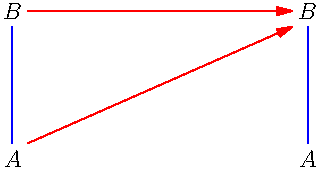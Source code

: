 size(0,3cm);

pair pA = (0,0);
pair pB = (0,40);

pair tX = (80,0);

real k = 4.3;

//void draw_contract(pair a, pair b, ){}

label ("$A$", pA);
label ("$B$", pB);
draw (pA + k*N -- pB + k*S, blue);

label ("$A$", pA+tX);
label ("$B$", pB+tX);
draw (pA+tX + k*N -- pB+tX + k*S, blue);

draw(pB + k*E -- pB + tX + k*W, red, Arrow());
draw(pA + 1.4*k*NE -- pB + tX + 1.4*k*SW, red, Arrow());


